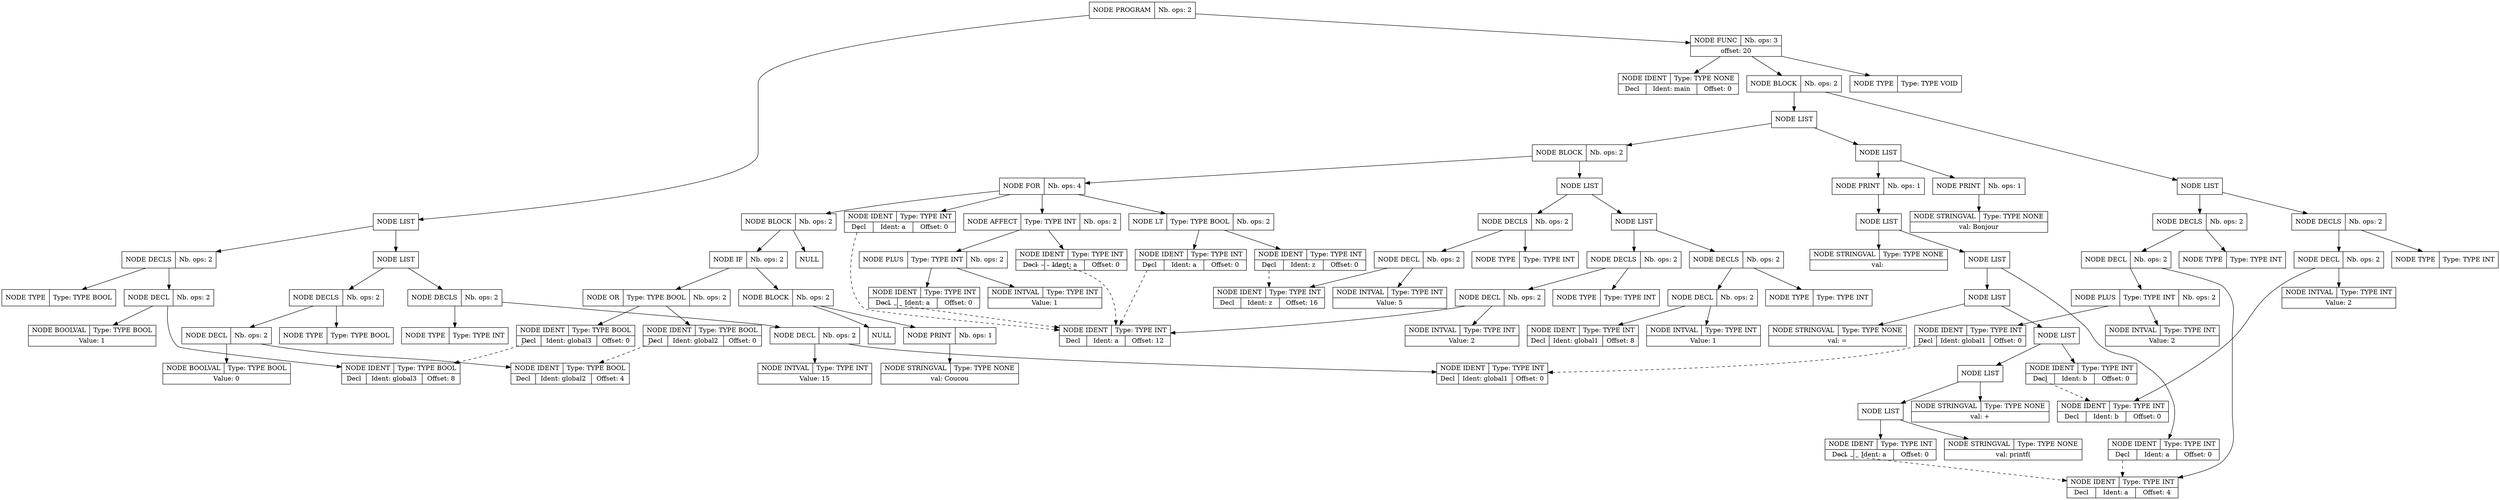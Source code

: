digraph global_vars {
    N1 [shape=record, label="{{NODE PROGRAM|Nb. ops: 2}}"];
    N2 [shape=record, label="{{NODE LIST}}"];
    N3 [shape=record, label="{{NODE LIST}}"];
    N4 [shape=record, label="{{NODE DECLS|Nb. ops: 2}}"];
    N5 [shape=record, label="{{NODE TYPE|Type: TYPE INT}}"];
    edge[tailclip=true];
    N4 -> N5
    N6 [shape=record, label="{{NODE DECL|Nb. ops: 2}}"];
    N7 [shape=record, label="{{NODE IDENT|Type: TYPE INT}|{<decl>Decl      |Ident: global1|Offset: 0}}"];
    edge[tailclip=true];
    N6 -> N7
    N8 [shape=record, label="{{NODE INTVAL|Type: TYPE INT}|{Value: 15}}"];
    edge[tailclip=true];
    N6 -> N8
    edge[tailclip=true];
    N4 -> N6
    edge[tailclip=true];
    N3 -> N4
    N9 [shape=record, label="{{NODE DECLS|Nb. ops: 2}}"];
    N10 [shape=record, label="{{NODE TYPE|Type: TYPE BOOL}}"];
    edge[tailclip=true];
    N9 -> N10
    N11 [shape=record, label="{{NODE DECL|Nb. ops: 2}}"];
    N12 [shape=record, label="{{NODE IDENT|Type: TYPE BOOL}|{<decl>Decl      |Ident: global2|Offset: 4}}"];
    edge[tailclip=true];
    N11 -> N12
    N13 [shape=record, label="{{NODE BOOLVAL|Type: TYPE BOOL}|{Value: 0}}"];
    edge[tailclip=true];
    N11 -> N13
    edge[tailclip=true];
    N9 -> N11
    edge[tailclip=true];
    N3 -> N9
    edge[tailclip=true];
    N2 -> N3
    N14 [shape=record, label="{{NODE DECLS|Nb. ops: 2}}"];
    N15 [shape=record, label="{{NODE TYPE|Type: TYPE BOOL}}"];
    edge[tailclip=true];
    N14 -> N15
    N16 [shape=record, label="{{NODE DECL|Nb. ops: 2}}"];
    N17 [shape=record, label="{{NODE IDENT|Type: TYPE BOOL}|{<decl>Decl      |Ident: global3|Offset: 8}}"];
    edge[tailclip=true];
    N16 -> N17
    N18 [shape=record, label="{{NODE BOOLVAL|Type: TYPE BOOL}|{Value: 1}}"];
    edge[tailclip=true];
    N16 -> N18
    edge[tailclip=true];
    N14 -> N16
    edge[tailclip=true];
    N2 -> N14
    edge[tailclip=true];
    N1 -> N2
    N19 [shape=record, label="{{NODE FUNC|Nb. ops: 3}|{offset: 20}}"];
    N20 [shape=record, label="{{NODE TYPE|Type: TYPE VOID}}"];
    edge[tailclip=true];
    N19 -> N20
    N21 [shape=record, label="{{NODE IDENT|Type: TYPE NONE}|{<decl>Decl      |Ident: main|Offset: 0}}"];
    edge[tailclip=true];
    N19 -> N21
    N22 [shape=record, label="{{NODE BLOCK|Nb. ops: 2}}"];
    N23 [shape=record, label="{{NODE LIST}}"];
    N24 [shape=record, label="{{NODE DECLS|Nb. ops: 2}}"];
    N25 [shape=record, label="{{NODE TYPE|Type: TYPE INT}}"];
    edge[tailclip=true];
    N24 -> N25
    N26 [shape=record, label="{{NODE DECL|Nb. ops: 2}}"];
    N27 [shape=record, label="{{NODE IDENT|Type: TYPE INT}|{<decl>Decl      |Ident: b|Offset: 0}}"];
    edge[tailclip=true];
    N26 -> N27
    N28 [shape=record, label="{{NODE INTVAL|Type: TYPE INT}|{Value: 2}}"];
    edge[tailclip=true];
    N26 -> N28
    edge[tailclip=true];
    N24 -> N26
    edge[tailclip=true];
    N23 -> N24
    N29 [shape=record, label="{{NODE DECLS|Nb. ops: 2}}"];
    N30 [shape=record, label="{{NODE TYPE|Type: TYPE INT}}"];
    edge[tailclip=true];
    N29 -> N30
    N31 [shape=record, label="{{NODE DECL|Nb. ops: 2}}"];
    N32 [shape=record, label="{{NODE IDENT|Type: TYPE INT}|{<decl>Decl      |Ident: a|Offset: 4}}"];
    edge[tailclip=true];
    N31 -> N32
    N33 [shape=record, label="{{NODE PLUS|Type: TYPE INT|Nb. ops: 2}}"];
    N34 [shape=record, label="{{NODE IDENT|Type: TYPE INT}|{<decl>Decl      |Ident: global1|Offset: 0}}"];
    edge[tailclip=false];
    "N34":decl:c -> "N7" [style=dashed]
    edge[tailclip=true];
    N33 -> N34
    N35 [shape=record, label="{{NODE INTVAL|Type: TYPE INT}|{Value: 2}}"];
    edge[tailclip=true];
    N33 -> N35
    edge[tailclip=true];
    N31 -> N33
    edge[tailclip=true];
    N29 -> N31
    edge[tailclip=true];
    N23 -> N29
    edge[tailclip=true];
    N22 -> N23
    N36 [shape=record, label="{{NODE LIST}}"];
    N37 [shape=record, label="{{NODE LIST}}"];
    N38 [shape=record, label="{{NODE PRINT|Nb. ops: 1}}"];
    N39 [shape=record, label="{{NODE STRINGVAL|Type: TYPE NONE}|{val: Bonjour\n}}"];
    edge[tailclip=true];
    N38 -> N39
    edge[tailclip=true];
    N37 -> N38
    N40 [shape=record, label="{{NODE PRINT|Nb. ops: 1}}"];
    N41 [shape=record, label="{{NODE LIST}}"];
    N42 [shape=record, label="{{NODE LIST}}"];
    N43 [shape=record, label="{{NODE LIST}}"];
    N44 [shape=record, label="{{NODE LIST}}"];
    N45 [shape=record, label="{{NODE LIST}}"];
    N46 [shape=record, label="{{NODE LIST}}"];
    N47 [shape=record, label="{{NODE STRINGVAL|Type: TYPE NONE}|{val: printf(}}"];
    edge[tailclip=true];
    N46 -> N47
    N48 [shape=record, label="{{NODE IDENT|Type: TYPE INT}|{<decl>Decl      |Ident: a|Offset: 0}}"];
    edge[tailclip=false];
    "N48":decl:c -> "N32" [style=dashed]
    edge[tailclip=true];
    N46 -> N48
    edge[tailclip=true];
    N45 -> N46
    N49 [shape=record, label="{{NODE STRINGVAL|Type: TYPE NONE}|{val: +}}"];
    edge[tailclip=true];
    N45 -> N49
    edge[tailclip=true];
    N44 -> N45
    N50 [shape=record, label="{{NODE IDENT|Type: TYPE INT}|{<decl>Decl      |Ident: b|Offset: 0}}"];
    edge[tailclip=false];
    "N50":decl:c -> "N27" [style=dashed]
    edge[tailclip=true];
    N44 -> N50
    edge[tailclip=true];
    N43 -> N44
    N51 [shape=record, label="{{NODE STRINGVAL|Type: TYPE NONE}|{val: =}}"];
    edge[tailclip=true];
    N43 -> N51
    edge[tailclip=true];
    N42 -> N43
    N52 [shape=record, label="{{NODE IDENT|Type: TYPE INT}|{<decl>Decl      |Ident: a|Offset: 0}}"];
    edge[tailclip=false];
    "N52":decl:c -> "N32" [style=dashed]
    edge[tailclip=true];
    N42 -> N52
    edge[tailclip=true];
    N41 -> N42
    N53 [shape=record, label="{{NODE STRINGVAL|Type: TYPE NONE}|{val: \n}}"];
    edge[tailclip=true];
    N41 -> N53
    edge[tailclip=true];
    N40 -> N41
    edge[tailclip=true];
    N37 -> N40
    edge[tailclip=true];
    N36 -> N37
    N54 [shape=record, label="{{NODE BLOCK|Nb. ops: 2}}"];
    N55 [shape=record, label="{{NODE LIST}}"];
    N56 [shape=record, label="{{NODE LIST}}"];
    N57 [shape=record, label="{{NODE DECLS|Nb. ops: 2}}"];
    N58 [shape=record, label="{{NODE TYPE|Type: TYPE INT}}"];
    edge[tailclip=true];
    N57 -> N58
    N59 [shape=record, label="{{NODE DECL|Nb. ops: 2}}"];
    N60 [shape=record, label="{{NODE IDENT|Type: TYPE INT}|{<decl>Decl      |Ident: global1|Offset: 8}}"];
    edge[tailclip=true];
    N59 -> N60
    N61 [shape=record, label="{{NODE INTVAL|Type: TYPE INT}|{Value: 1}}"];
    edge[tailclip=true];
    N59 -> N61
    edge[tailclip=true];
    N57 -> N59
    edge[tailclip=true];
    N56 -> N57
    N62 [shape=record, label="{{NODE DECLS|Nb. ops: 2}}"];
    N63 [shape=record, label="{{NODE TYPE|Type: TYPE INT}}"];
    edge[tailclip=true];
    N62 -> N63
    N64 [shape=record, label="{{NODE DECL|Nb. ops: 2}}"];
    N65 [shape=record, label="{{NODE IDENT|Type: TYPE INT}|{<decl>Decl      |Ident: a|Offset: 12}}"];
    edge[tailclip=true];
    N64 -> N65
    N66 [shape=record, label="{{NODE INTVAL|Type: TYPE INT}|{Value: 2}}"];
    edge[tailclip=true];
    N64 -> N66
    edge[tailclip=true];
    N62 -> N64
    edge[tailclip=true];
    N56 -> N62
    edge[tailclip=true];
    N55 -> N56
    N67 [shape=record, label="{{NODE DECLS|Nb. ops: 2}}"];
    N68 [shape=record, label="{{NODE TYPE|Type: TYPE INT}}"];
    edge[tailclip=true];
    N67 -> N68
    N69 [shape=record, label="{{NODE DECL|Nb. ops: 2}}"];
    N70 [shape=record, label="{{NODE IDENT|Type: TYPE INT}|{<decl>Decl      |Ident: z|Offset: 16}}"];
    edge[tailclip=true];
    N69 -> N70
    N71 [shape=record, label="{{NODE INTVAL|Type: TYPE INT}|{Value: 5}}"];
    edge[tailclip=true];
    N69 -> N71
    edge[tailclip=true];
    N67 -> N69
    edge[tailclip=true];
    N55 -> N67
    edge[tailclip=true];
    N54 -> N55
    N72 [shape=record, label="{{NODE FOR|Nb. ops: 4}}"];
    N73 [shape=record, label="{{NODE IDENT|Type: TYPE INT}|{<decl>Decl      |Ident: a|Offset: 0}}"];
    edge[tailclip=false];
    "N73":decl:c -> "N65" [style=dashed]
    edge[tailclip=true];
    N72 -> N73
    N74 [shape=record, label="{{NODE LT|Type: TYPE BOOL|Nb. ops: 2}}"];
    N75 [shape=record, label="{{NODE IDENT|Type: TYPE INT}|{<decl>Decl      |Ident: a|Offset: 0}}"];
    edge[tailclip=false];
    "N75":decl:c -> "N65" [style=dashed]
    edge[tailclip=true];
    N74 -> N75
    N76 [shape=record, label="{{NODE IDENT|Type: TYPE INT}|{<decl>Decl      |Ident: z|Offset: 0}}"];
    edge[tailclip=false];
    "N76":decl:c -> "N70" [style=dashed]
    edge[tailclip=true];
    N74 -> N76
    edge[tailclip=true];
    N72 -> N74
    N77 [shape=record, label="{{NODE AFFECT|Type: TYPE INT|Nb. ops: 2}}"];
    N78 [shape=record, label="{{NODE IDENT|Type: TYPE INT}|{<decl>Decl      |Ident: a|Offset: 0}}"];
    edge[tailclip=false];
    "N78":decl:c -> "N65" [style=dashed]
    edge[tailclip=true];
    N77 -> N78
    N79 [shape=record, label="{{NODE PLUS|Type: TYPE INT|Nb. ops: 2}}"];
    N80 [shape=record, label="{{NODE IDENT|Type: TYPE INT}|{<decl>Decl      |Ident: a|Offset: 0}}"];
    edge[tailclip=false];
    "N80":decl:c -> "N65" [style=dashed]
    edge[tailclip=true];
    N79 -> N80
    N81 [shape=record, label="{{NODE INTVAL|Type: TYPE INT}|{Value: 1}}"];
    edge[tailclip=true];
    N79 -> N81
    edge[tailclip=true];
    N77 -> N79
    edge[tailclip=true];
    N72 -> N77
    N82 [shape=record, label="{{NODE BLOCK|Nb. ops: 2}}"];
    N83 [shape=record, label="{{NULL}}"];
    edge[tailclip=true];
    N82 -> N83
    N84 [shape=record, label="{{NODE IF|Nb. ops: 2}}"];
    N85 [shape=record, label="{{NODE OR|Type: TYPE BOOL|Nb. ops: 2}}"];
    N86 [shape=record, label="{{NODE IDENT|Type: TYPE BOOL}|{<decl>Decl      |Ident: global2|Offset: 0}}"];
    edge[tailclip=false];
    "N86":decl:c -> "N12" [style=dashed]
    edge[tailclip=true];
    N85 -> N86
    N87 [shape=record, label="{{NODE IDENT|Type: TYPE BOOL}|{<decl>Decl      |Ident: global3|Offset: 0}}"];
    edge[tailclip=false];
    "N87":decl:c -> "N17" [style=dashed]
    edge[tailclip=true];
    N85 -> N87
    edge[tailclip=true];
    N84 -> N85
    N88 [shape=record, label="{{NODE BLOCK|Nb. ops: 2}}"];
    N89 [shape=record, label="{{NULL}}"];
    edge[tailclip=true];
    N88 -> N89
    N90 [shape=record, label="{{NODE PRINT|Nb. ops: 1}}"];
    N91 [shape=record, label="{{NODE STRINGVAL|Type: TYPE NONE}|{val: Coucou\n}}"];
    edge[tailclip=true];
    N90 -> N91
    edge[tailclip=true];
    N88 -> N90
    edge[tailclip=true];
    N84 -> N88
    edge[tailclip=true];
    N82 -> N84
    edge[tailclip=true];
    N72 -> N82
    edge[tailclip=true];
    N54 -> N72
    edge[tailclip=true];
    N36 -> N54
    edge[tailclip=true];
    N22 -> N36
    edge[tailclip=true];
    N19 -> N22
    edge[tailclip=true];
    N1 -> N19
}